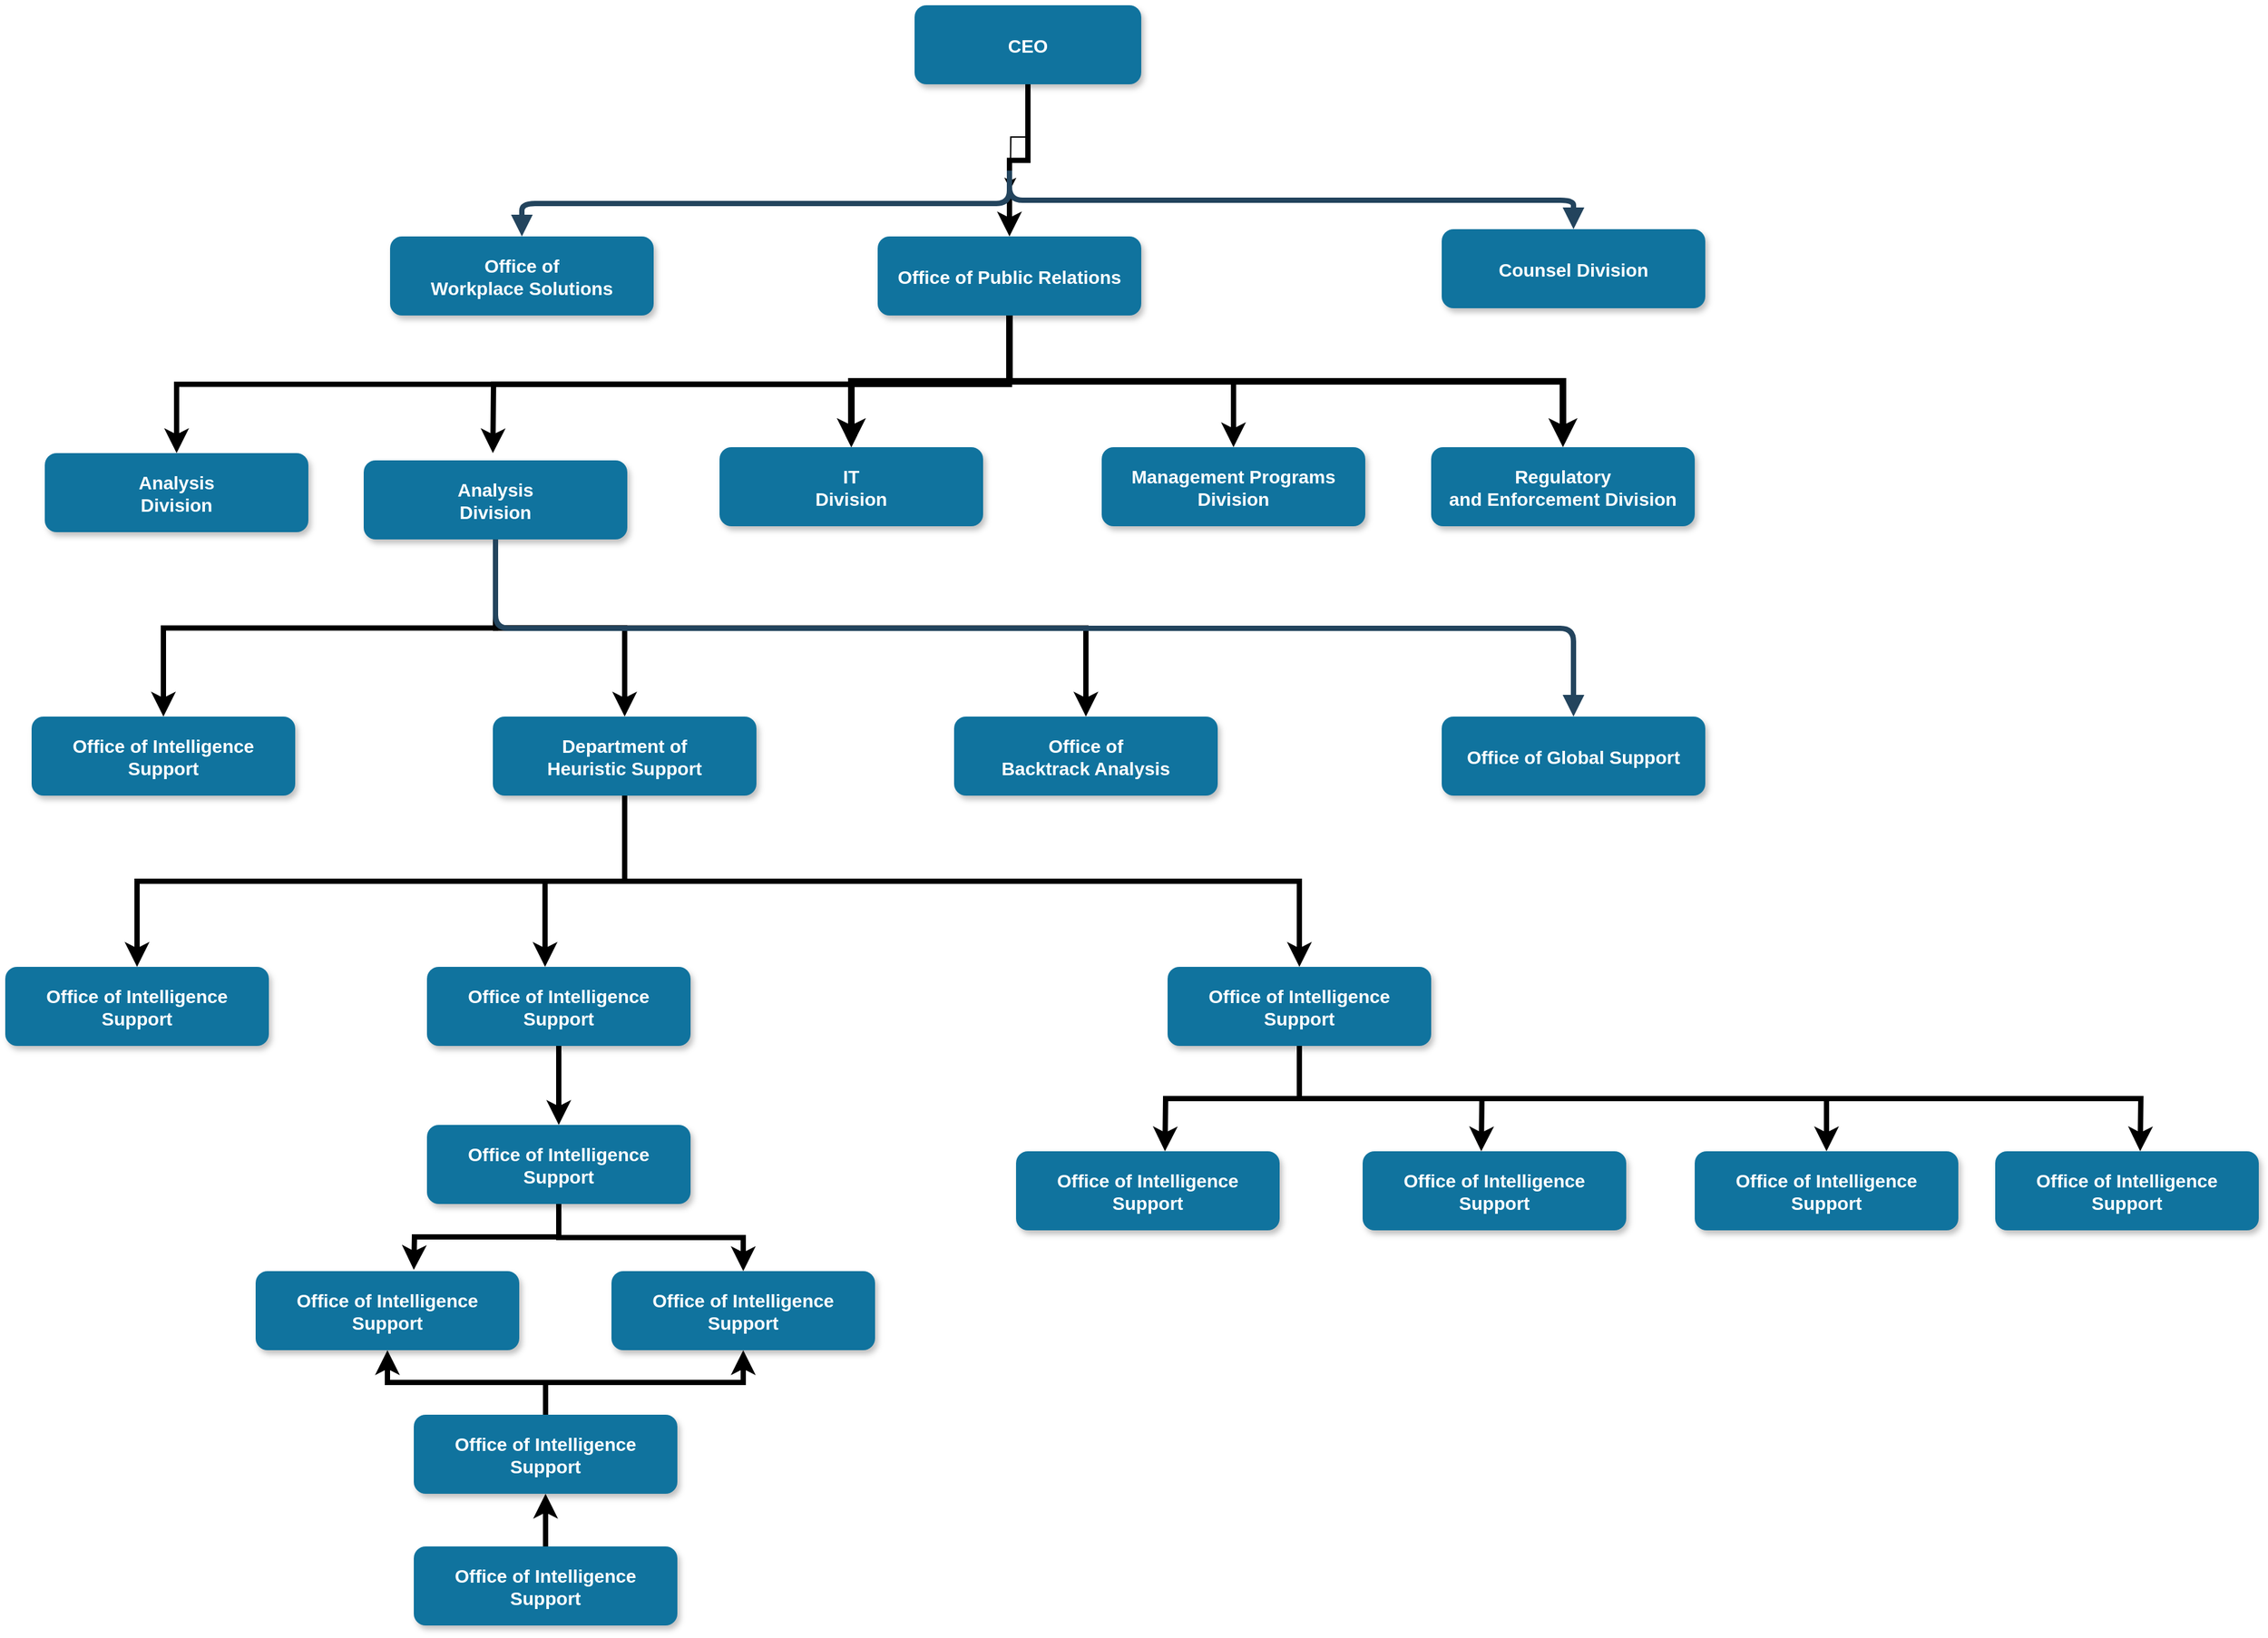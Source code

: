 <mxfile version="24.2.0" type="github">
  <diagram name="Page-1" id="97916047-d0de-89f5-080d-49f4d83e522f">
    <mxGraphModel dx="1898" dy="875" grid="1" gridSize="10" guides="1" tooltips="1" connect="1" arrows="1" fold="1" page="1" pageScale="1.5" pageWidth="1169" pageHeight="827" background="none" math="0" shadow="0">
      <root>
        <mxCell id="0" />
        <mxCell id="1" parent="0" />
        <mxCell id="HIM83jDWfp7aoqbR4-Ow-55" style="edgeStyle=orthogonalEdgeStyle;rounded=0;orthogonalLoop=1;jettySize=auto;html=1;exitX=0.5;exitY=1;exitDx=0;exitDy=0;" edge="1" parent="1" source="2">
          <mxGeometry relative="1" as="geometry">
            <mxPoint x="772.545" y="420" as="targetPoint" />
          </mxGeometry>
        </mxCell>
        <mxCell id="HIM83jDWfp7aoqbR4-Ow-57" style="edgeStyle=orthogonalEdgeStyle;rounded=0;orthogonalLoop=1;jettySize=auto;html=1;exitX=0.5;exitY=1;exitDx=0;exitDy=0;entryX=0.5;entryY=0;entryDx=0;entryDy=0;strokeWidth=4;" edge="1" parent="1" source="2" target="5">
          <mxGeometry relative="1" as="geometry" />
        </mxCell>
        <mxCell id="2" value="CEO" style="rounded=1;fillColor=#10739E;strokeColor=none;shadow=1;gradientColor=none;fontStyle=1;fontColor=#FFFFFF;fontSize=14;" parent="1" vertex="1">
          <mxGeometry x="700" y="280" width="172" height="60" as="geometry" />
        </mxCell>
        <mxCell id="4" value="Office of &#xa;Workplace Solutions" style="rounded=1;fillColor=#10739E;strokeColor=none;shadow=1;gradientColor=none;fontStyle=1;fontColor=#FFFFFF;fontSize=14;" parent="1" vertex="1">
          <mxGeometry x="302" y="455.5" width="200" height="60" as="geometry" />
        </mxCell>
        <mxCell id="HIM83jDWfp7aoqbR4-Ow-58" style="edgeStyle=orthogonalEdgeStyle;rounded=0;orthogonalLoop=1;jettySize=auto;html=1;exitX=0.5;exitY=1;exitDx=0;exitDy=0;strokeWidth=4;" edge="1" parent="1" source="5">
          <mxGeometry relative="1" as="geometry">
            <mxPoint x="380" y="620" as="targetPoint" />
          </mxGeometry>
        </mxCell>
        <mxCell id="HIM83jDWfp7aoqbR4-Ow-59" style="edgeStyle=orthogonalEdgeStyle;rounded=0;orthogonalLoop=1;jettySize=auto;html=1;exitX=0.5;exitY=1;exitDx=0;exitDy=0;strokeWidth=5;" edge="1" parent="1" source="5" target="13">
          <mxGeometry relative="1" as="geometry" />
        </mxCell>
        <mxCell id="HIM83jDWfp7aoqbR4-Ow-61" style="edgeStyle=orthogonalEdgeStyle;rounded=0;orthogonalLoop=1;jettySize=auto;html=1;exitX=0.5;exitY=1;exitDx=0;exitDy=0;entryX=0.5;entryY=0;entryDx=0;entryDy=0;strokeWidth=5;" edge="1" parent="1" source="5" target="23">
          <mxGeometry relative="1" as="geometry" />
        </mxCell>
        <mxCell id="HIM83jDWfp7aoqbR4-Ow-63" style="edgeStyle=orthogonalEdgeStyle;rounded=0;orthogonalLoop=1;jettySize=auto;html=1;exitX=0.5;exitY=1;exitDx=0;exitDy=0;strokeWidth=4;" edge="1" parent="1" source="5" target="HIM83jDWfp7aoqbR4-Ow-62">
          <mxGeometry relative="1" as="geometry" />
        </mxCell>
        <mxCell id="HIM83jDWfp7aoqbR4-Ow-64" value="" style="edgeStyle=orthogonalEdgeStyle;rounded=0;orthogonalLoop=1;jettySize=auto;html=1;" edge="1" parent="1" source="5" target="13">
          <mxGeometry relative="1" as="geometry" />
        </mxCell>
        <mxCell id="HIM83jDWfp7aoqbR4-Ow-65" style="edgeStyle=orthogonalEdgeStyle;rounded=0;orthogonalLoop=1;jettySize=auto;html=1;exitX=0.5;exitY=1;exitDx=0;exitDy=0;entryX=0.5;entryY=0;entryDx=0;entryDy=0;strokeWidth=4;" edge="1" parent="1" source="5" target="18">
          <mxGeometry relative="1" as="geometry" />
        </mxCell>
        <mxCell id="5" value="Office of Public Relations" style="rounded=1;fillColor=#10739E;strokeColor=none;shadow=1;gradientColor=none;fontStyle=1;fontColor=#FFFFFF;fontSize=14;" parent="1" vertex="1">
          <mxGeometry x="672" y="455.5" width="200" height="60" as="geometry" />
        </mxCell>
        <mxCell id="6" value="Counsel Division" style="rounded=1;fillColor=#10739E;strokeColor=none;shadow=1;gradientColor=none;fontStyle=1;fontColor=#FFFFFF;fontSize=14;" parent="1" vertex="1">
          <mxGeometry x="1100" y="450" width="200" height="60" as="geometry" />
        </mxCell>
        <mxCell id="HIM83jDWfp7aoqbR4-Ow-68" style="edgeStyle=orthogonalEdgeStyle;rounded=0;orthogonalLoop=1;jettySize=auto;html=1;exitX=0.5;exitY=1;exitDx=0;exitDy=0;entryX=0.5;entryY=0;entryDx=0;entryDy=0;strokeWidth=4;" edge="1" parent="1" source="8" target="11">
          <mxGeometry relative="1" as="geometry" />
        </mxCell>
        <mxCell id="HIM83jDWfp7aoqbR4-Ow-69" style="edgeStyle=orthogonalEdgeStyle;rounded=0;orthogonalLoop=1;jettySize=auto;html=1;exitX=0.5;exitY=1;exitDx=0;exitDy=0;entryX=0.5;entryY=0;entryDx=0;entryDy=0;strokeWidth=4;" edge="1" parent="1" source="8" target="12">
          <mxGeometry relative="1" as="geometry" />
        </mxCell>
        <mxCell id="HIM83jDWfp7aoqbR4-Ow-71" style="edgeStyle=orthogonalEdgeStyle;rounded=0;orthogonalLoop=1;jettySize=auto;html=1;exitX=0.5;exitY=1;exitDx=0;exitDy=0;strokeWidth=4;" edge="1" parent="1" source="8" target="10">
          <mxGeometry relative="1" as="geometry" />
        </mxCell>
        <mxCell id="8" value="Analysis &#xa;Division" style="rounded=1;fillColor=#10739E;strokeColor=none;shadow=1;gradientColor=none;fontStyle=1;fontColor=#FFFFFF;fontSize=14;" parent="1" vertex="1">
          <mxGeometry x="282" y="625.5" width="200" height="60" as="geometry" />
        </mxCell>
        <mxCell id="9" value="Office of Global Support" style="rounded=1;fillColor=#10739E;strokeColor=none;shadow=1;gradientColor=none;fontStyle=1;fontColor=#FFFFFF;fontSize=14;" parent="1" vertex="1">
          <mxGeometry x="1100" y="820" width="200" height="60" as="geometry" />
        </mxCell>
        <mxCell id="10" value="Office of &#xa;Backtrack Analysis" style="rounded=1;fillColor=#10739E;strokeColor=none;shadow=1;gradientColor=none;fontStyle=1;fontColor=#FFFFFF;fontSize=14;" parent="1" vertex="1">
          <mxGeometry x="730" y="820" width="200" height="60" as="geometry" />
        </mxCell>
        <mxCell id="HIM83jDWfp7aoqbR4-Ow-78" style="edgeStyle=orthogonalEdgeStyle;rounded=0;orthogonalLoop=1;jettySize=auto;html=1;exitX=0.5;exitY=1;exitDx=0;exitDy=0;strokeWidth=4;" edge="1" parent="1" source="11" target="HIM83jDWfp7aoqbR4-Ow-73">
          <mxGeometry relative="1" as="geometry" />
        </mxCell>
        <mxCell id="HIM83jDWfp7aoqbR4-Ow-94" style="edgeStyle=orthogonalEdgeStyle;rounded=0;orthogonalLoop=1;jettySize=auto;html=1;exitX=0.5;exitY=1;exitDx=0;exitDy=0;strokeWidth=4;" edge="1" parent="1" source="11" target="HIM83jDWfp7aoqbR4-Ow-93">
          <mxGeometry relative="1" as="geometry" />
        </mxCell>
        <mxCell id="11" value="Department of &#xa;Heuristic Support" style="rounded=1;fillColor=#10739E;strokeColor=none;shadow=1;gradientColor=none;fontStyle=1;fontColor=#FFFFFF;fontSize=14;" parent="1" vertex="1">
          <mxGeometry x="380" y="820" width="200" height="60" as="geometry" />
        </mxCell>
        <mxCell id="12" value="Office of Intelligence &#xa;Support" style="rounded=1;fillColor=#10739E;strokeColor=none;shadow=1;gradientColor=none;fontStyle=1;fontColor=#FFFFFF;fontSize=14;" parent="1" vertex="1">
          <mxGeometry x="30" y="820" width="200" height="60" as="geometry" />
        </mxCell>
        <mxCell id="13" value="IT&#xa;Division" style="rounded=1;fillColor=#10739E;strokeColor=none;shadow=1;gradientColor=none;fontStyle=1;fontColor=#FFFFFF;fontSize=14;" parent="1" vertex="1">
          <mxGeometry x="552" y="615.5" width="200" height="60" as="geometry" />
        </mxCell>
        <mxCell id="18" value="Management Programs &#xa;Division" style="rounded=1;fillColor=#10739E;strokeColor=none;shadow=1;gradientColor=none;fontStyle=1;fontColor=#FFFFFF;fontSize=14;" parent="1" vertex="1">
          <mxGeometry x="842" y="615.5" width="200" height="60" as="geometry" />
        </mxCell>
        <mxCell id="23" value="Regulatory &#xa;and Enforcement Division" style="rounded=1;fillColor=#10739E;strokeColor=none;shadow=1;gradientColor=none;fontStyle=1;fontColor=#FFFFFF;fontSize=14;" parent="1" vertex="1">
          <mxGeometry x="1092" y="615.5" width="200" height="60" as="geometry" />
        </mxCell>
        <mxCell id="31" value="" style="edgeStyle=elbowEdgeStyle;elbow=vertical;strokeWidth=4;endArrow=block;endFill=1;fontStyle=1;strokeColor=#23445D;" parent="1" target="4" edge="1">
          <mxGeometry x="22" y="165.5" width="100" height="100" as="geometry">
            <mxPoint x="772" y="405.5" as="sourcePoint" />
            <mxPoint x="122" y="165.5" as="targetPoint" />
          </mxGeometry>
        </mxCell>
        <mxCell id="32" value="" style="edgeStyle=elbowEdgeStyle;elbow=vertical;strokeWidth=4;endArrow=block;endFill=1;fontStyle=1;strokeColor=#23445D;" parent="1" target="6" edge="1">
          <mxGeometry x="22" y="165.5" width="100" height="100" as="geometry">
            <mxPoint x="772" y="405.5" as="sourcePoint" />
            <mxPoint x="122" y="165.5" as="targetPoint" />
          </mxGeometry>
        </mxCell>
        <mxCell id="38" value="" style="edgeStyle=elbowEdgeStyle;elbow=vertical;strokeWidth=4;endArrow=block;endFill=1;fontStyle=1;strokeColor=#23445D;" parent="1" source="8" target="9" edge="1">
          <mxGeometry x="62" y="165.5" width="100" height="100" as="geometry">
            <mxPoint x="62" y="265.5" as="sourcePoint" />
            <mxPoint x="162" y="165.5" as="targetPoint" />
          </mxGeometry>
        </mxCell>
        <mxCell id="HIM83jDWfp7aoqbR4-Ow-62" value="Analysis &#xa;Division" style="rounded=1;fillColor=#10739E;strokeColor=none;shadow=1;gradientColor=none;fontStyle=1;fontColor=#FFFFFF;fontSize=14;" vertex="1" parent="1">
          <mxGeometry x="40" y="620" width="200" height="60" as="geometry" />
        </mxCell>
        <mxCell id="HIM83jDWfp7aoqbR4-Ow-73" value="Office of Intelligence &#xa;Support" style="rounded=1;fillColor=#10739E;strokeColor=none;shadow=1;gradientColor=none;fontStyle=1;fontColor=#FFFFFF;fontSize=14;" vertex="1" parent="1">
          <mxGeometry x="10" y="1010" width="200" height="60" as="geometry" />
        </mxCell>
        <mxCell id="HIM83jDWfp7aoqbR4-Ow-82" style="edgeStyle=orthogonalEdgeStyle;rounded=0;orthogonalLoop=1;jettySize=auto;html=1;exitX=0.5;exitY=1;exitDx=0;exitDy=0;entryX=0.5;entryY=0;entryDx=0;entryDy=0;strokeWidth=4;" edge="1" parent="1" source="HIM83jDWfp7aoqbR4-Ow-74" target="HIM83jDWfp7aoqbR4-Ow-80">
          <mxGeometry relative="1" as="geometry" />
        </mxCell>
        <mxCell id="HIM83jDWfp7aoqbR4-Ow-74" value="Office of Intelligence &#xa;Support" style="rounded=1;fillColor=#10739E;strokeColor=none;shadow=1;gradientColor=none;fontStyle=1;fontColor=#FFFFFF;fontSize=14;" vertex="1" parent="1">
          <mxGeometry x="330" y="1010" width="200" height="60" as="geometry" />
        </mxCell>
        <mxCell id="HIM83jDWfp7aoqbR4-Ow-75" style="edgeStyle=orthogonalEdgeStyle;rounded=0;orthogonalLoop=1;jettySize=auto;html=1;exitX=0.5;exitY=1;exitDx=0;exitDy=0;entryX=0.448;entryY=0;entryDx=0;entryDy=0;entryPerimeter=0;strokeWidth=4;" edge="1" parent="1" source="11" target="HIM83jDWfp7aoqbR4-Ow-74">
          <mxGeometry relative="1" as="geometry" />
        </mxCell>
        <mxCell id="HIM83jDWfp7aoqbR4-Ow-90" style="edgeStyle=orthogonalEdgeStyle;rounded=0;orthogonalLoop=1;jettySize=auto;html=1;exitX=0.5;exitY=1;exitDx=0;exitDy=0;entryX=0.5;entryY=0;entryDx=0;entryDy=0;strokeWidth=4;" edge="1" parent="1" source="HIM83jDWfp7aoqbR4-Ow-80" target="HIM83jDWfp7aoqbR4-Ow-85">
          <mxGeometry relative="1" as="geometry" />
        </mxCell>
        <mxCell id="HIM83jDWfp7aoqbR4-Ow-91" style="edgeStyle=orthogonalEdgeStyle;rounded=0;orthogonalLoop=1;jettySize=auto;html=1;exitX=0.5;exitY=1;exitDx=0;exitDy=0;strokeWidth=4;" edge="1" parent="1" source="HIM83jDWfp7aoqbR4-Ow-80">
          <mxGeometry relative="1" as="geometry">
            <mxPoint x="320" y="1240" as="targetPoint" />
          </mxGeometry>
        </mxCell>
        <mxCell id="HIM83jDWfp7aoqbR4-Ow-80" value="Office of Intelligence &#xa;Support" style="rounded=1;fillColor=#10739E;strokeColor=none;shadow=1;gradientColor=none;fontStyle=1;fontColor=#FFFFFF;fontSize=14;" vertex="1" parent="1">
          <mxGeometry x="330" y="1130" width="200" height="60" as="geometry" />
        </mxCell>
        <mxCell id="HIM83jDWfp7aoqbR4-Ow-84" value="Office of Intelligence &#xa;Support" style="rounded=1;fillColor=#10739E;strokeColor=none;shadow=1;gradientColor=none;fontStyle=1;fontColor=#FFFFFF;fontSize=14;" vertex="1" parent="1">
          <mxGeometry x="200" y="1241" width="200" height="60" as="geometry" />
        </mxCell>
        <mxCell id="HIM83jDWfp7aoqbR4-Ow-85" value="Office of Intelligence &#xa;Support" style="rounded=1;fillColor=#10739E;strokeColor=none;shadow=1;gradientColor=none;fontStyle=1;fontColor=#FFFFFF;fontSize=14;" vertex="1" parent="1">
          <mxGeometry x="470" y="1241" width="200" height="60" as="geometry" />
        </mxCell>
        <mxCell id="HIM83jDWfp7aoqbR4-Ow-92" style="edgeStyle=orthogonalEdgeStyle;rounded=0;orthogonalLoop=1;jettySize=auto;html=1;exitX=0.5;exitY=0;exitDx=0;exitDy=0;entryX=0.5;entryY=1;entryDx=0;entryDy=0;strokeWidth=4;" edge="1" parent="1" source="HIM83jDWfp7aoqbR4-Ow-86" target="HIM83jDWfp7aoqbR4-Ow-87">
          <mxGeometry relative="1" as="geometry" />
        </mxCell>
        <mxCell id="HIM83jDWfp7aoqbR4-Ow-86" value="Office of Intelligence &#xa;Support" style="rounded=1;fillColor=#10739E;strokeColor=none;shadow=1;gradientColor=none;fontStyle=1;fontColor=#FFFFFF;fontSize=14;" vertex="1" parent="1">
          <mxGeometry x="320" y="1450" width="200" height="60" as="geometry" />
        </mxCell>
        <mxCell id="HIM83jDWfp7aoqbR4-Ow-88" style="edgeStyle=orthogonalEdgeStyle;rounded=0;orthogonalLoop=1;jettySize=auto;html=1;exitX=0.5;exitY=0;exitDx=0;exitDy=0;strokeWidth=4;" edge="1" parent="1" source="HIM83jDWfp7aoqbR4-Ow-87" target="HIM83jDWfp7aoqbR4-Ow-85">
          <mxGeometry relative="1" as="geometry" />
        </mxCell>
        <mxCell id="HIM83jDWfp7aoqbR4-Ow-89" style="edgeStyle=orthogonalEdgeStyle;rounded=0;orthogonalLoop=1;jettySize=auto;html=1;exitX=0.5;exitY=0;exitDx=0;exitDy=0;entryX=0.5;entryY=1;entryDx=0;entryDy=0;strokeWidth=4;" edge="1" parent="1" source="HIM83jDWfp7aoqbR4-Ow-87" target="HIM83jDWfp7aoqbR4-Ow-84">
          <mxGeometry relative="1" as="geometry" />
        </mxCell>
        <mxCell id="HIM83jDWfp7aoqbR4-Ow-87" value="Office of Intelligence &#xa;Support" style="rounded=1;fillColor=#10739E;strokeColor=none;shadow=1;gradientColor=none;fontStyle=1;fontColor=#FFFFFF;fontSize=14;" vertex="1" parent="1">
          <mxGeometry x="320" y="1350" width="200" height="60" as="geometry" />
        </mxCell>
        <mxCell id="HIM83jDWfp7aoqbR4-Ow-99" style="edgeStyle=orthogonalEdgeStyle;rounded=0;orthogonalLoop=1;jettySize=auto;html=1;exitX=0.5;exitY=1;exitDx=0;exitDy=0;strokeWidth=4;" edge="1" parent="1" source="HIM83jDWfp7aoqbR4-Ow-93">
          <mxGeometry relative="1" as="geometry">
            <mxPoint x="890" y="1150" as="targetPoint" />
          </mxGeometry>
        </mxCell>
        <mxCell id="HIM83jDWfp7aoqbR4-Ow-101" style="edgeStyle=orthogonalEdgeStyle;rounded=0;orthogonalLoop=1;jettySize=auto;html=1;exitX=0.5;exitY=1;exitDx=0;exitDy=0;strokeWidth=4;" edge="1" parent="1" source="HIM83jDWfp7aoqbR4-Ow-93">
          <mxGeometry relative="1" as="geometry">
            <mxPoint x="1130" y="1150" as="targetPoint" />
          </mxGeometry>
        </mxCell>
        <mxCell id="HIM83jDWfp7aoqbR4-Ow-104" style="edgeStyle=orthogonalEdgeStyle;rounded=0;orthogonalLoop=1;jettySize=auto;html=1;exitX=0.5;exitY=1;exitDx=0;exitDy=0;entryX=0.5;entryY=0;entryDx=0;entryDy=0;strokeWidth=4;" edge="1" parent="1" source="HIM83jDWfp7aoqbR4-Ow-93" target="HIM83jDWfp7aoqbR4-Ow-97">
          <mxGeometry relative="1" as="geometry" />
        </mxCell>
        <mxCell id="HIM83jDWfp7aoqbR4-Ow-111" style="edgeStyle=orthogonalEdgeStyle;rounded=0;orthogonalLoop=1;jettySize=auto;html=1;exitX=0.5;exitY=1;exitDx=0;exitDy=0;strokeWidth=4;" edge="1" parent="1" source="HIM83jDWfp7aoqbR4-Ow-93">
          <mxGeometry relative="1" as="geometry">
            <mxPoint x="1630.0" y="1150" as="targetPoint" />
          </mxGeometry>
        </mxCell>
        <mxCell id="HIM83jDWfp7aoqbR4-Ow-93" value="Office of Intelligence &#xa;Support" style="rounded=1;fillColor=#10739E;strokeColor=none;shadow=1;gradientColor=none;fontStyle=1;fontColor=#FFFFFF;fontSize=14;" vertex="1" parent="1">
          <mxGeometry x="892" y="1010" width="200" height="60" as="geometry" />
        </mxCell>
        <mxCell id="HIM83jDWfp7aoqbR4-Ow-95" value="Office of Intelligence &#xa;Support" style="rounded=1;fillColor=#10739E;strokeColor=none;shadow=1;gradientColor=none;fontStyle=1;fontColor=#FFFFFF;fontSize=14;" vertex="1" parent="1">
          <mxGeometry x="777" y="1150" width="200" height="60" as="geometry" />
        </mxCell>
        <mxCell id="HIM83jDWfp7aoqbR4-Ow-96" value="Office of Intelligence &#xa;Support" style="rounded=1;fillColor=#10739E;strokeColor=none;shadow=1;gradientColor=none;fontStyle=1;fontColor=#FFFFFF;fontSize=14;" vertex="1" parent="1">
          <mxGeometry x="1040" y="1150" width="200" height="60" as="geometry" />
        </mxCell>
        <mxCell id="HIM83jDWfp7aoqbR4-Ow-97" value="Office of Intelligence &#xa;Support" style="rounded=1;fillColor=#10739E;strokeColor=none;shadow=1;gradientColor=none;fontStyle=1;fontColor=#FFFFFF;fontSize=14;" vertex="1" parent="1">
          <mxGeometry x="1292" y="1150" width="200" height="60" as="geometry" />
        </mxCell>
        <mxCell id="HIM83jDWfp7aoqbR4-Ow-98" value="Office of Intelligence &#xa;Support" style="rounded=1;fillColor=#10739E;strokeColor=none;shadow=1;gradientColor=none;fontStyle=1;fontColor=#FFFFFF;fontSize=14;" vertex="1" parent="1">
          <mxGeometry x="1520" y="1150" width="200" height="60" as="geometry" />
        </mxCell>
        <mxCell id="HIM83jDWfp7aoqbR4-Ow-105" style="edgeStyle=orthogonalEdgeStyle;rounded=0;orthogonalLoop=1;jettySize=auto;html=1;exitX=0.5;exitY=1;exitDx=0;exitDy=0;" edge="1" parent="1" source="HIM83jDWfp7aoqbR4-Ow-87" target="HIM83jDWfp7aoqbR4-Ow-87">
          <mxGeometry relative="1" as="geometry" />
        </mxCell>
        <mxCell id="HIM83jDWfp7aoqbR4-Ow-106" style="edgeStyle=orthogonalEdgeStyle;rounded=0;orthogonalLoop=1;jettySize=auto;html=1;exitX=0.5;exitY=1;exitDx=0;exitDy=0;" edge="1" parent="1" source="HIM83jDWfp7aoqbR4-Ow-86" target="HIM83jDWfp7aoqbR4-Ow-86">
          <mxGeometry relative="1" as="geometry" />
        </mxCell>
      </root>
    </mxGraphModel>
  </diagram>
</mxfile>
